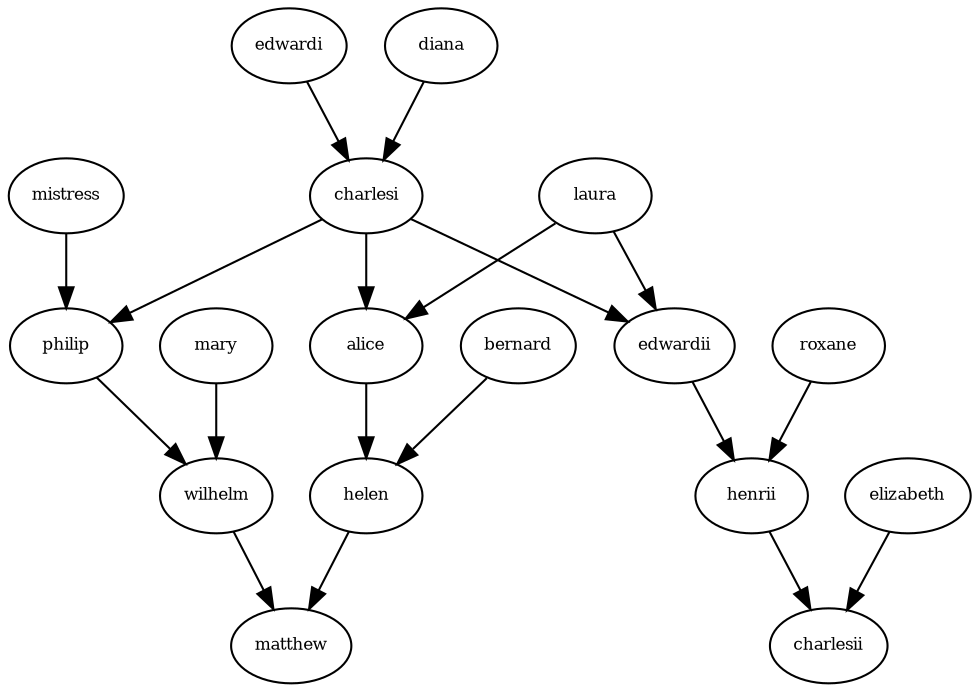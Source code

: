 digraph RGL__DirectedAdjacencyGraph {
    edwardi [
        fontsize = 8,
        label = edwardi
    ]

    charlesi [
        fontsize = 8,
        label = charlesi
    ]

    diana [
        fontsize = 8,
        label = diana
    ]

    philip [
        fontsize = 8,
        label = philip
    ]

    mistress [
        fontsize = 8,
        label = mistress
    ]

    mary [
        fontsize = 8,
        label = mary
    ]

    wilhelm [
        fontsize = 8,
        label = wilhelm
    ]

    matthew [
        fontsize = 8,
        label = matthew
    ]

    helen [
        fontsize = 8,
        label = helen
    ]

    edwardii [
        fontsize = 8,
        label = edwardii
    ]

    laura [
        fontsize = 8,
        label = laura
    ]

    alice [
        fontsize = 8,
        label = alice
    ]

    bernard [
        fontsize = 8,
        label = bernard
    ]

    henrii [
        fontsize = 8,
        label = henrii
    ]

    roxane [
        fontsize = 8,
        label = roxane
    ]

    elizabeth [
        fontsize = 8,
        label = elizabeth
    ]

    charlesii [
        fontsize = 8,
        label = charlesii
    ]

    edwardi -> charlesi [
        fontsize = 8
    ]

    charlesi -> philip [
        fontsize = 8
    ]

    charlesi -> edwardii [
        fontsize = 8
    ]

    charlesi -> alice [
        fontsize = 8
    ]

    diana -> charlesi [
        fontsize = 8
    ]

    philip -> wilhelm [
        fontsize = 8
    ]

    mistress -> philip [
        fontsize = 8
    ]

    mary -> wilhelm [
        fontsize = 8
    ]

    wilhelm -> matthew [
        fontsize = 8
    ]

    helen -> matthew [
        fontsize = 8
    ]

    edwardii -> henrii [
        fontsize = 8
    ]

    laura -> edwardii [
        fontsize = 8
    ]

    laura -> alice [
        fontsize = 8
    ]

    alice -> helen [
        fontsize = 8
    ]

    bernard -> helen [
        fontsize = 8
    ]

    henrii -> charlesii [
        fontsize = 8
    ]

    roxane -> henrii [
        fontsize = 8
    ]

    elizabeth -> charlesii [
        fontsize = 8
    ]
}
